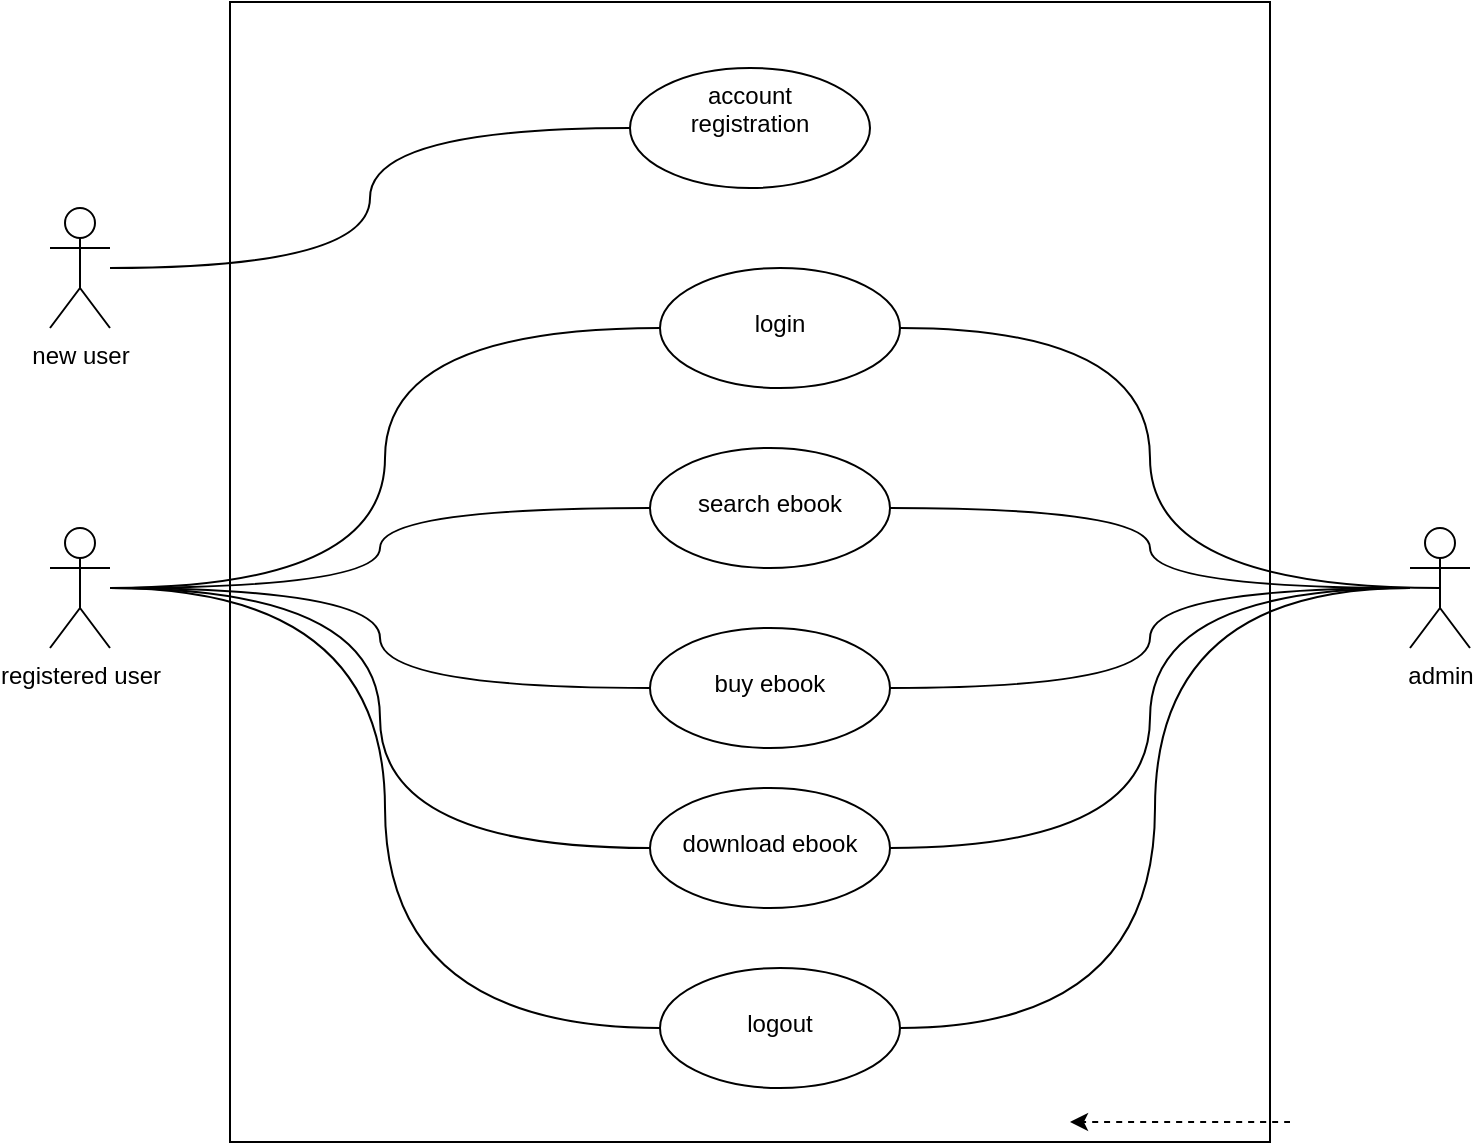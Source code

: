 <mxfile version="17.5.0" type="device"><diagram id="x9DDtPsyPtEhx63FgujX" name="Page-1"><mxGraphModel dx="2370" dy="1387" grid="1" gridSize="10" guides="1" tooltips="1" connect="1" arrows="1" fold="1" page="1" pageScale="1" pageWidth="850" pageHeight="1100" math="0" shadow="0"><root><mxCell id="0"/><mxCell id="1" parent="0"/><mxCell id="vs7q7_6OosTH-pr02buB-4" value="" style="rounded=0;whiteSpace=wrap;html=1;" vertex="1" parent="1"><mxGeometry x="160" y="230" width="520" height="570" as="geometry"/></mxCell><mxCell id="5bqV3JVuz_8NdCKRThj4-12" value="" style="edgeStyle=orthogonalEdgeStyle;orthogonalLoop=1;jettySize=auto;html=1;curved=1;endArrow=none;endFill=0;entryX=0;entryY=0.5;entryDx=0;entryDy=0;" parent="1" source="5bqV3JVuz_8NdCKRThj4-4" target="5bqV3JVuz_8NdCKRThj4-11" edge="1"><mxGeometry relative="1" as="geometry"/></mxCell><mxCell id="5bqV3JVuz_8NdCKRThj4-4" value="new user" style="shape=umlActor;verticalLabelPosition=bottom;verticalAlign=top;html=1;" parent="1" vertex="1"><mxGeometry x="70" y="333" width="30" height="60" as="geometry"/></mxCell><mxCell id="5bqV3JVuz_8NdCKRThj4-27" value="" style="edgeStyle=orthogonalEdgeStyle;curved=1;orthogonalLoop=1;jettySize=auto;html=1;endArrow=none;endFill=0;entryX=1;entryY=0.5;entryDx=0;entryDy=0;" parent="1" source="5bqV3JVuz_8NdCKRThj4-5" target="5bqV3JVuz_8NdCKRThj4-61" edge="1"><mxGeometry relative="1" as="geometry"><mxPoint x="810" y="383" as="targetPoint"/></mxGeometry></mxCell><mxCell id="5bqV3JVuz_8NdCKRThj4-36" value="" style="edgeStyle=orthogonalEdgeStyle;curved=1;orthogonalLoop=1;jettySize=auto;html=1;startArrow=none;startFill=0;endArrow=none;endFill=0;" parent="1" source="5bqV3JVuz_8NdCKRThj4-5" target="5bqV3JVuz_8NdCKRThj4-45" edge="1"><mxGeometry relative="1" as="geometry"><mxPoint x="700" y="43" as="targetPoint"/></mxGeometry></mxCell><mxCell id="5bqV3JVuz_8NdCKRThj4-44" value="" style="edgeStyle=orthogonalEdgeStyle;curved=1;orthogonalLoop=1;jettySize=auto;html=1;startArrow=none;startFill=0;endArrow=none;endFill=0;entryX=1;entryY=0.5;entryDx=0;entryDy=0;" parent="1" source="5bqV3JVuz_8NdCKRThj4-5" target="5bqV3JVuz_8NdCKRThj4-49" edge="1"><mxGeometry relative="1" as="geometry"><mxPoint x="700" y="163" as="targetPoint"/></mxGeometry></mxCell><mxCell id="5bqV3JVuz_8NdCKRThj4-67" value="" style="edgeStyle=orthogonalEdgeStyle;curved=1;orthogonalLoop=1;jettySize=auto;html=1;startArrow=none;startFill=0;endArrow=none;endFill=0;entryX=1;entryY=0.5;entryDx=0;entryDy=0;" parent="1" source="5bqV3JVuz_8NdCKRThj4-5" target="5bqV3JVuz_8NdCKRThj4-68" edge="1"><mxGeometry relative="1" as="geometry"><mxPoint x="870" y="713" as="targetPoint"/></mxGeometry></mxCell><mxCell id="5bqV3JVuz_8NdCKRThj4-5" value="admin" style="shape=umlActor;verticalLabelPosition=bottom;verticalAlign=top;html=1;" parent="1" vertex="1"><mxGeometry x="750" y="493" width="30" height="60" as="geometry"/></mxCell><mxCell id="5bqV3JVuz_8NdCKRThj4-17" value="" style="edgeStyle=orthogonalEdgeStyle;curved=1;orthogonalLoop=1;jettySize=auto;html=1;entryX=0;entryY=0.5;entryDx=0;entryDy=0;endArrow=none;endFill=0;" parent="1" source="5bqV3JVuz_8NdCKRThj4-10" target="5bqV3JVuz_8NdCKRThj4-16" edge="1"><mxGeometry relative="1" as="geometry"/></mxCell><mxCell id="5bqV3JVuz_8NdCKRThj4-46" value="" style="edgeStyle=orthogonalEdgeStyle;curved=1;orthogonalLoop=1;jettySize=auto;html=1;startArrow=none;startFill=0;endArrow=none;endFill=0;" parent="1" source="5bqV3JVuz_8NdCKRThj4-10" target="5bqV3JVuz_8NdCKRThj4-45" edge="1"><mxGeometry relative="1" as="geometry"/></mxCell><mxCell id="5bqV3JVuz_8NdCKRThj4-52" value="" style="edgeStyle=orthogonalEdgeStyle;curved=1;orthogonalLoop=1;jettySize=auto;html=1;startArrow=none;startFill=0;endArrow=none;endFill=0;entryX=0;entryY=0.5;entryDx=0;entryDy=0;" parent="1" source="5bqV3JVuz_8NdCKRThj4-10" target="5bqV3JVuz_8NdCKRThj4-49" edge="1"><mxGeometry relative="1" as="geometry"/></mxCell><mxCell id="5bqV3JVuz_8NdCKRThj4-64" value="" style="edgeStyle=orthogonalEdgeStyle;curved=1;orthogonalLoop=1;jettySize=auto;html=1;startArrow=none;startFill=0;endArrow=none;endFill=0;entryX=0;entryY=0.5;entryDx=0;entryDy=0;" parent="1" source="5bqV3JVuz_8NdCKRThj4-10" target="5bqV3JVuz_8NdCKRThj4-61" edge="1"><mxGeometry relative="1" as="geometry"/></mxCell><mxCell id="5bqV3JVuz_8NdCKRThj4-69" value="" style="edgeStyle=orthogonalEdgeStyle;curved=1;orthogonalLoop=1;jettySize=auto;html=1;startArrow=none;startFill=0;endArrow=none;endFill=0;entryX=0;entryY=0.5;entryDx=0;entryDy=0;" parent="1" source="5bqV3JVuz_8NdCKRThj4-10" target="5bqV3JVuz_8NdCKRThj4-68" edge="1"><mxGeometry relative="1" as="geometry"/></mxCell><mxCell id="5bqV3JVuz_8NdCKRThj4-10" value="registered user" style="shape=umlActor;verticalLabelPosition=bottom;verticalAlign=top;html=1;" parent="1" vertex="1"><mxGeometry x="70" y="493" width="30" height="60" as="geometry"/></mxCell><mxCell id="5bqV3JVuz_8NdCKRThj4-11" value="account &lt;br&gt;registration" style="ellipse;whiteSpace=wrap;html=1;verticalAlign=top;" parent="1" vertex="1"><mxGeometry x="360" y="263" width="120" height="60" as="geometry"/></mxCell><mxCell id="5bqV3JVuz_8NdCKRThj4-16" value="&lt;br&gt;login" style="ellipse;whiteSpace=wrap;html=1;verticalAlign=top;" parent="1" vertex="1"><mxGeometry x="375" y="363" width="120" height="60" as="geometry"/></mxCell><mxCell id="5bqV3JVuz_8NdCKRThj4-30" value="" style="edgeStyle=orthogonalEdgeStyle;curved=1;orthogonalLoop=1;jettySize=auto;html=1;dashed=1;" parent="1" source="5bqV3JVuz_8NdCKRThj4-26" edge="1"><mxGeometry relative="1" as="geometry"><mxPoint x="690" y="550" as="targetPoint"/></mxGeometry></mxCell><mxCell id="5bqV3JVuz_8NdCKRThj4-45" value="&lt;br&gt;search ebook" style="ellipse;whiteSpace=wrap;html=1;verticalAlign=top;" parent="1" vertex="1"><mxGeometry x="370" y="453" width="120" height="60" as="geometry"/></mxCell><mxCell id="5bqV3JVuz_8NdCKRThj4-49" value="&lt;br&gt;buy ebook" style="ellipse;whiteSpace=wrap;html=1;verticalAlign=top;" parent="1" vertex="1"><mxGeometry x="370" y="543" width="120" height="60" as="geometry"/></mxCell><mxCell id="5bqV3JVuz_8NdCKRThj4-58" value="" style="edgeStyle=orthogonalEdgeStyle;curved=1;orthogonalLoop=1;jettySize=auto;html=1;dashed=1;startArrow=none;startFill=0;endArrow=classic;endFill=1;exitX=0.5;exitY=1;exitDx=0;exitDy=0;entryX=1;entryY=0.5;entryDx=0;entryDy=0;" parent="1" source="5bqV3JVuz_8NdCKRThj4-55" edge="1"><mxGeometry relative="1" as="geometry"><mxPoint x="690" y="1030" as="targetPoint"/></mxGeometry></mxCell><mxCell id="5bqV3JVuz_8NdCKRThj4-60" value="" style="edgeStyle=orthogonalEdgeStyle;curved=1;orthogonalLoop=1;jettySize=auto;html=1;dashed=1;startArrow=none;startFill=0;endArrow=classic;endFill=1;entryX=1;entryY=0.5;entryDx=0;entryDy=0;" parent="1" source="5bqV3JVuz_8NdCKRThj4-55" edge="1"><mxGeometry relative="1" as="geometry"><mxPoint x="690" y="910" as="targetPoint"/></mxGeometry></mxCell><mxCell id="5bqV3JVuz_8NdCKRThj4-56" value="" style="edgeStyle=orthogonalEdgeStyle;curved=1;orthogonalLoop=1;jettySize=auto;html=1;startArrow=none;startFill=0;endArrow=classic;endFill=1;dashed=1;entryX=0;entryY=0.5;entryDx=0;entryDy=0;exitX=1;exitY=0.5;exitDx=0;exitDy=0;" parent="1" target="5bqV3JVuz_8NdCKRThj4-55" edge="1"><mxGeometry relative="1" as="geometry"><mxPoint x="690" y="790" as="sourcePoint"/><mxPoint x="580" y="790" as="targetPoint"/></mxGeometry></mxCell><mxCell id="5bqV3JVuz_8NdCKRThj4-65" value="" style="edgeStyle=orthogonalEdgeStyle;curved=1;orthogonalLoop=1;jettySize=auto;html=1;startArrow=none;startFill=0;endArrow=classic;endFill=1;dashed=1;" parent="1" target="5bqV3JVuz_8NdCKRThj4-53" edge="1"><mxGeometry relative="1" as="geometry"><mxPoint x="630" y="880" as="sourcePoint"/></mxGeometry></mxCell><mxCell id="5bqV3JVuz_8NdCKRThj4-61" value="&lt;br&gt;download ebook" style="ellipse;whiteSpace=wrap;html=1;verticalAlign=top;" parent="1" vertex="1"><mxGeometry x="370" y="623" width="120" height="60" as="geometry"/></mxCell><mxCell id="5bqV3JVuz_8NdCKRThj4-68" value="&lt;br&gt;logout" style="ellipse;whiteSpace=wrap;html=1;verticalAlign=top;" parent="1" vertex="1"><mxGeometry x="375" y="713" width="120" height="60" as="geometry"/></mxCell><mxCell id="vs7q7_6OosTH-pr02buB-3" value="" style="endArrow=none;html=1;rounded=1;exitX=1;exitY=0.5;exitDx=0;exitDy=0;edgeStyle=orthogonalEdgeStyle;curved=1;entryX=0.5;entryY=0.5;entryDx=0;entryDy=0;entryPerimeter=0;" edge="1" parent="1" source="5bqV3JVuz_8NdCKRThj4-16" target="5bqV3JVuz_8NdCKRThj4-5"><mxGeometry width="50" height="50" relative="1" as="geometry"><mxPoint x="440" y="683" as="sourcePoint"/><mxPoint x="490" y="633" as="targetPoint"/><Array as="points"><mxPoint x="620" y="393"/><mxPoint x="620" y="523"/></Array></mxGeometry></mxCell></root></mxGraphModel></diagram></mxfile>
